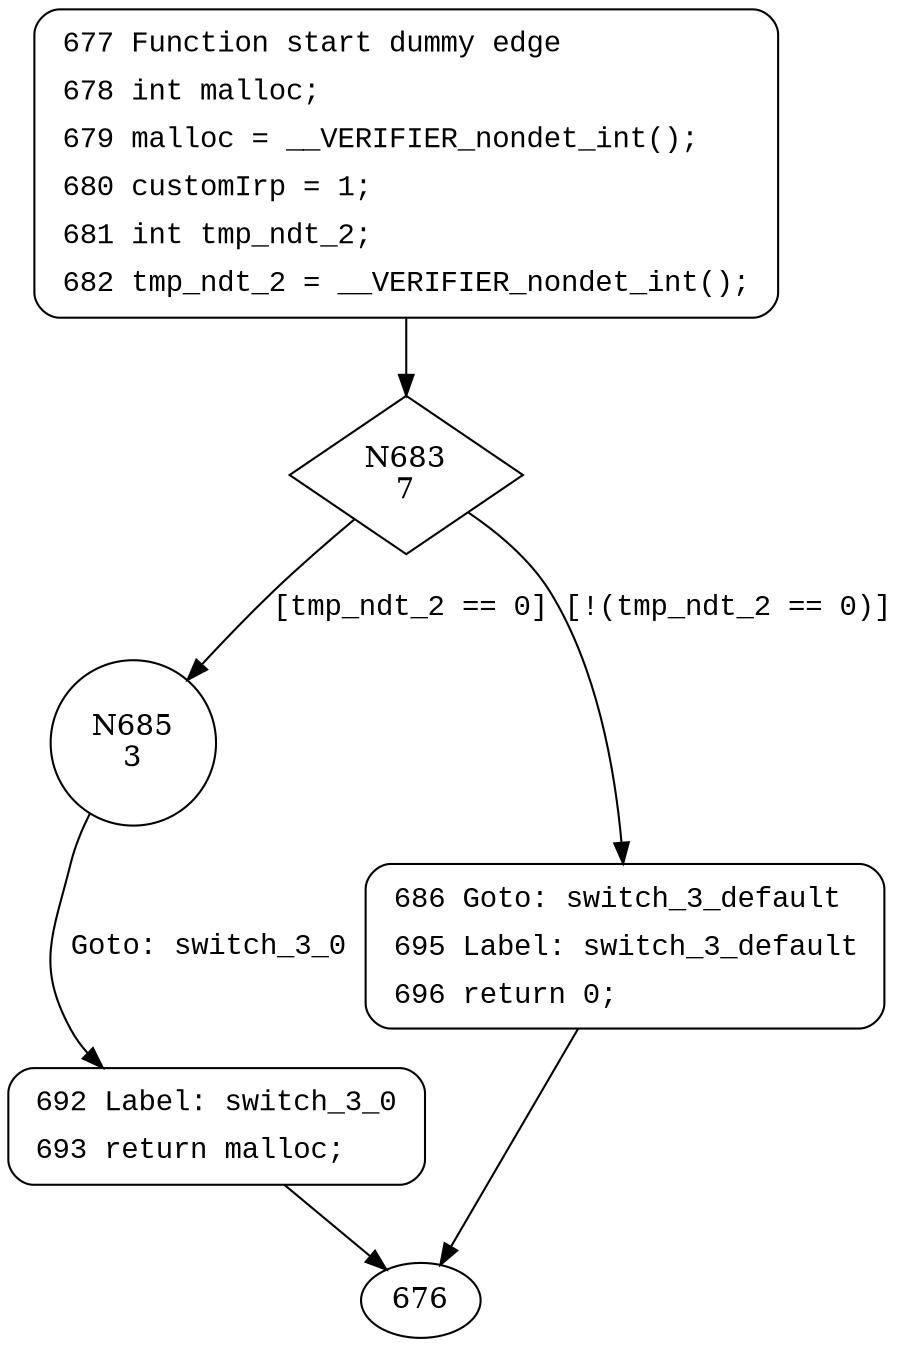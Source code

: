 digraph IoBuildDeviceIoControlRequest {
683 [shape="diamond" label="N683\n7"]
685 [shape="circle" label="N685\n3"]
686 [shape="circle" label="N686\n6"]
692 [shape="circle" label="N692\n2"]
677 [style="filled,bold" penwidth="1" fillcolor="white" fontname="Courier New" shape="Mrecord" label=<<table border="0" cellborder="0" cellpadding="3" bgcolor="white"><tr><td align="right">677</td><td align="left">Function start dummy edge</td></tr><tr><td align="right">678</td><td align="left">int malloc;</td></tr><tr><td align="right">679</td><td align="left">malloc = __VERIFIER_nondet_int();</td></tr><tr><td align="right">680</td><td align="left">customIrp = 1;</td></tr><tr><td align="right">681</td><td align="left">int tmp_ndt_2;</td></tr><tr><td align="right">682</td><td align="left">tmp_ndt_2 = __VERIFIER_nondet_int();</td></tr></table>>]
677 -> 683[label=""]
686 [style="filled,bold" penwidth="1" fillcolor="white" fontname="Courier New" shape="Mrecord" label=<<table border="0" cellborder="0" cellpadding="3" bgcolor="white"><tr><td align="right">686</td><td align="left">Goto: switch_3_default</td></tr><tr><td align="right">695</td><td align="left">Label: switch_3_default</td></tr><tr><td align="right">696</td><td align="left">return 0;</td></tr></table>>]
686 -> 676[label=""]
692 [style="filled,bold" penwidth="1" fillcolor="white" fontname="Courier New" shape="Mrecord" label=<<table border="0" cellborder="0" cellpadding="3" bgcolor="white"><tr><td align="right">692</td><td align="left">Label: switch_3_0</td></tr><tr><td align="right">693</td><td align="left">return malloc;</td></tr></table>>]
692 -> 676[label=""]
683 -> 685 [label="[tmp_ndt_2 == 0]" fontname="Courier New"]
683 -> 686 [label="[!(tmp_ndt_2 == 0)]" fontname="Courier New"]
685 -> 692 [label="Goto: switch_3_0" fontname="Courier New"]
}